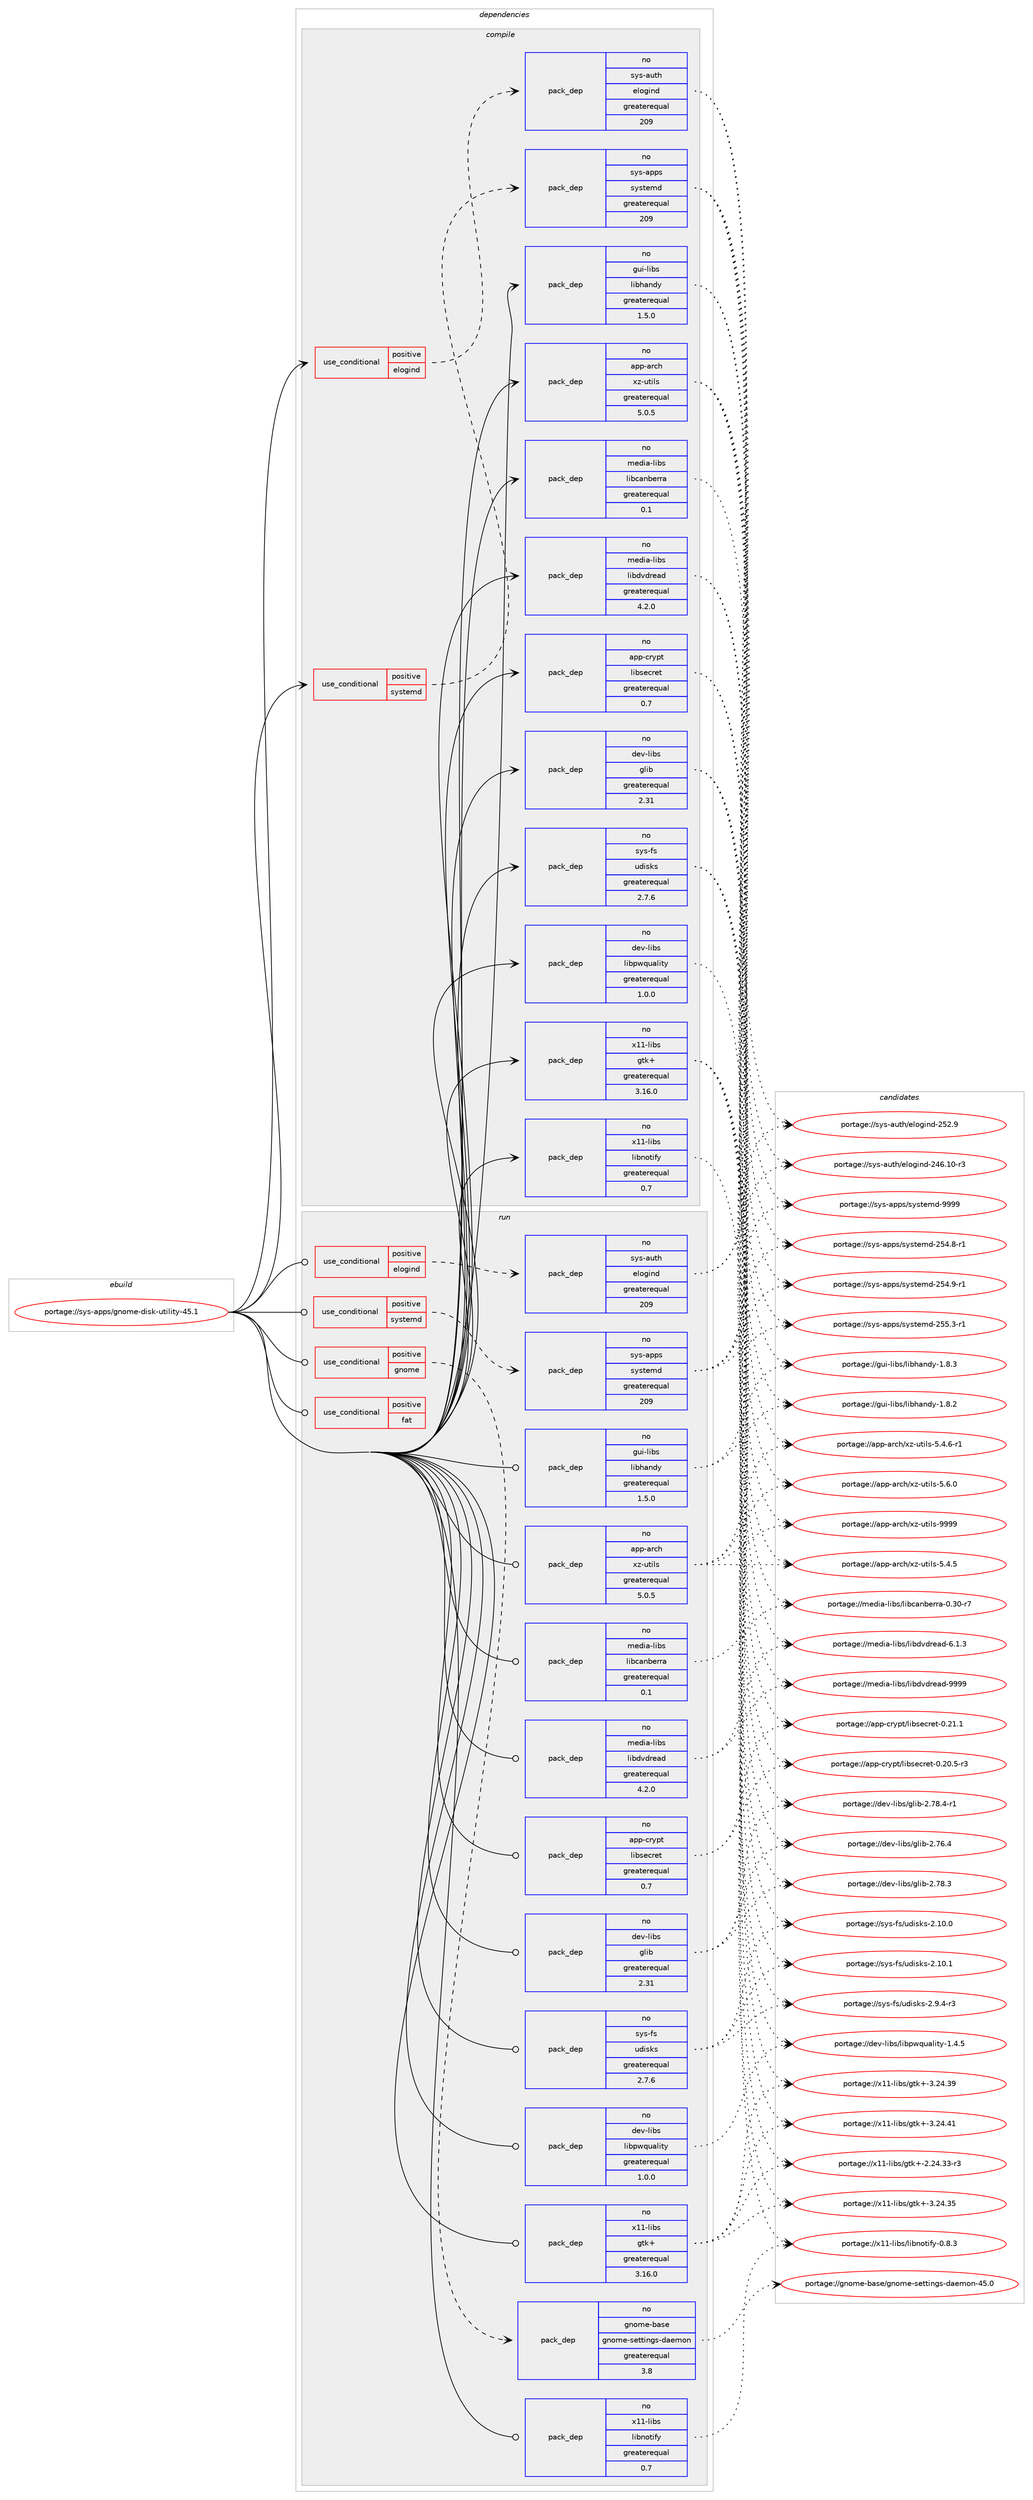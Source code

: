 digraph prolog {

# *************
# Graph options
# *************

newrank=true;
concentrate=true;
compound=true;
graph [rankdir=LR,fontname=Helvetica,fontsize=10,ranksep=1.5];#, ranksep=2.5, nodesep=0.2];
edge  [arrowhead=vee];
node  [fontname=Helvetica,fontsize=10];

# **********
# The ebuild
# **********

subgraph cluster_leftcol {
color=gray;
rank=same;
label=<<i>ebuild</i>>;
id [label="portage://sys-apps/gnome-disk-utility-45.1", color=red, width=4, href="../sys-apps/gnome-disk-utility-45.1.svg"];
}

# ****************
# The dependencies
# ****************

subgraph cluster_midcol {
color=gray;
label=<<i>dependencies</i>>;
subgraph cluster_compile {
fillcolor="#eeeeee";
style=filled;
label=<<i>compile</i>>;
subgraph cond12023 {
dependency17527 [label=<<TABLE BORDER="0" CELLBORDER="1" CELLSPACING="0" CELLPADDING="4"><TR><TD ROWSPAN="3" CELLPADDING="10">use_conditional</TD></TR><TR><TD>positive</TD></TR><TR><TD>elogind</TD></TR></TABLE>>, shape=none, color=red];
subgraph pack5326 {
dependency17528 [label=<<TABLE BORDER="0" CELLBORDER="1" CELLSPACING="0" CELLPADDING="4" WIDTH="220"><TR><TD ROWSPAN="6" CELLPADDING="30">pack_dep</TD></TR><TR><TD WIDTH="110">no</TD></TR><TR><TD>sys-auth</TD></TR><TR><TD>elogind</TD></TR><TR><TD>greaterequal</TD></TR><TR><TD>209</TD></TR></TABLE>>, shape=none, color=blue];
}
dependency17527:e -> dependency17528:w [weight=20,style="dashed",arrowhead="vee"];
}
id:e -> dependency17527:w [weight=20,style="solid",arrowhead="vee"];
subgraph cond12024 {
dependency17529 [label=<<TABLE BORDER="0" CELLBORDER="1" CELLSPACING="0" CELLPADDING="4"><TR><TD ROWSPAN="3" CELLPADDING="10">use_conditional</TD></TR><TR><TD>positive</TD></TR><TR><TD>systemd</TD></TR></TABLE>>, shape=none, color=red];
subgraph pack5327 {
dependency17530 [label=<<TABLE BORDER="0" CELLBORDER="1" CELLSPACING="0" CELLPADDING="4" WIDTH="220"><TR><TD ROWSPAN="6" CELLPADDING="30">pack_dep</TD></TR><TR><TD WIDTH="110">no</TD></TR><TR><TD>sys-apps</TD></TR><TR><TD>systemd</TD></TR><TR><TD>greaterequal</TD></TR><TR><TD>209</TD></TR></TABLE>>, shape=none, color=blue];
}
dependency17529:e -> dependency17530:w [weight=20,style="dashed",arrowhead="vee"];
}
id:e -> dependency17529:w [weight=20,style="solid",arrowhead="vee"];
subgraph pack5328 {
dependency17531 [label=<<TABLE BORDER="0" CELLBORDER="1" CELLSPACING="0" CELLPADDING="4" WIDTH="220"><TR><TD ROWSPAN="6" CELLPADDING="30">pack_dep</TD></TR><TR><TD WIDTH="110">no</TD></TR><TR><TD>app-arch</TD></TR><TR><TD>xz-utils</TD></TR><TR><TD>greaterequal</TD></TR><TR><TD>5.0.5</TD></TR></TABLE>>, shape=none, color=blue];
}
id:e -> dependency17531:w [weight=20,style="solid",arrowhead="vee"];
subgraph pack5329 {
dependency17532 [label=<<TABLE BORDER="0" CELLBORDER="1" CELLSPACING="0" CELLPADDING="4" WIDTH="220"><TR><TD ROWSPAN="6" CELLPADDING="30">pack_dep</TD></TR><TR><TD WIDTH="110">no</TD></TR><TR><TD>app-crypt</TD></TR><TR><TD>libsecret</TD></TR><TR><TD>greaterequal</TD></TR><TR><TD>0.7</TD></TR></TABLE>>, shape=none, color=blue];
}
id:e -> dependency17532:w [weight=20,style="solid",arrowhead="vee"];
subgraph pack5330 {
dependency17533 [label=<<TABLE BORDER="0" CELLBORDER="1" CELLSPACING="0" CELLPADDING="4" WIDTH="220"><TR><TD ROWSPAN="6" CELLPADDING="30">pack_dep</TD></TR><TR><TD WIDTH="110">no</TD></TR><TR><TD>dev-libs</TD></TR><TR><TD>glib</TD></TR><TR><TD>greaterequal</TD></TR><TR><TD>2.31</TD></TR></TABLE>>, shape=none, color=blue];
}
id:e -> dependency17533:w [weight=20,style="solid",arrowhead="vee"];
subgraph pack5331 {
dependency17534 [label=<<TABLE BORDER="0" CELLBORDER="1" CELLSPACING="0" CELLPADDING="4" WIDTH="220"><TR><TD ROWSPAN="6" CELLPADDING="30">pack_dep</TD></TR><TR><TD WIDTH="110">no</TD></TR><TR><TD>dev-libs</TD></TR><TR><TD>libpwquality</TD></TR><TR><TD>greaterequal</TD></TR><TR><TD>1.0.0</TD></TR></TABLE>>, shape=none, color=blue];
}
id:e -> dependency17534:w [weight=20,style="solid",arrowhead="vee"];
subgraph pack5332 {
dependency17535 [label=<<TABLE BORDER="0" CELLBORDER="1" CELLSPACING="0" CELLPADDING="4" WIDTH="220"><TR><TD ROWSPAN="6" CELLPADDING="30">pack_dep</TD></TR><TR><TD WIDTH="110">no</TD></TR><TR><TD>gui-libs</TD></TR><TR><TD>libhandy</TD></TR><TR><TD>greaterequal</TD></TR><TR><TD>1.5.0</TD></TR></TABLE>>, shape=none, color=blue];
}
id:e -> dependency17535:w [weight=20,style="solid",arrowhead="vee"];
subgraph pack5333 {
dependency17536 [label=<<TABLE BORDER="0" CELLBORDER="1" CELLSPACING="0" CELLPADDING="4" WIDTH="220"><TR><TD ROWSPAN="6" CELLPADDING="30">pack_dep</TD></TR><TR><TD WIDTH="110">no</TD></TR><TR><TD>media-libs</TD></TR><TR><TD>libcanberra</TD></TR><TR><TD>greaterequal</TD></TR><TR><TD>0.1</TD></TR></TABLE>>, shape=none, color=blue];
}
id:e -> dependency17536:w [weight=20,style="solid",arrowhead="vee"];
subgraph pack5334 {
dependency17537 [label=<<TABLE BORDER="0" CELLBORDER="1" CELLSPACING="0" CELLPADDING="4" WIDTH="220"><TR><TD ROWSPAN="6" CELLPADDING="30">pack_dep</TD></TR><TR><TD WIDTH="110">no</TD></TR><TR><TD>media-libs</TD></TR><TR><TD>libdvdread</TD></TR><TR><TD>greaterequal</TD></TR><TR><TD>4.2.0</TD></TR></TABLE>>, shape=none, color=blue];
}
id:e -> dependency17537:w [weight=20,style="solid",arrowhead="vee"];
subgraph pack5335 {
dependency17538 [label=<<TABLE BORDER="0" CELLBORDER="1" CELLSPACING="0" CELLPADDING="4" WIDTH="220"><TR><TD ROWSPAN="6" CELLPADDING="30">pack_dep</TD></TR><TR><TD WIDTH="110">no</TD></TR><TR><TD>sys-fs</TD></TR><TR><TD>udisks</TD></TR><TR><TD>greaterequal</TD></TR><TR><TD>2.7.6</TD></TR></TABLE>>, shape=none, color=blue];
}
id:e -> dependency17538:w [weight=20,style="solid",arrowhead="vee"];
subgraph pack5336 {
dependency17539 [label=<<TABLE BORDER="0" CELLBORDER="1" CELLSPACING="0" CELLPADDING="4" WIDTH="220"><TR><TD ROWSPAN="6" CELLPADDING="30">pack_dep</TD></TR><TR><TD WIDTH="110">no</TD></TR><TR><TD>x11-libs</TD></TR><TR><TD>gtk+</TD></TR><TR><TD>greaterequal</TD></TR><TR><TD>3.16.0</TD></TR></TABLE>>, shape=none, color=blue];
}
id:e -> dependency17539:w [weight=20,style="solid",arrowhead="vee"];
subgraph pack5337 {
dependency17540 [label=<<TABLE BORDER="0" CELLBORDER="1" CELLSPACING="0" CELLPADDING="4" WIDTH="220"><TR><TD ROWSPAN="6" CELLPADDING="30">pack_dep</TD></TR><TR><TD WIDTH="110">no</TD></TR><TR><TD>x11-libs</TD></TR><TR><TD>libnotify</TD></TR><TR><TD>greaterequal</TD></TR><TR><TD>0.7</TD></TR></TABLE>>, shape=none, color=blue];
}
id:e -> dependency17540:w [weight=20,style="solid",arrowhead="vee"];
}
subgraph cluster_compileandrun {
fillcolor="#eeeeee";
style=filled;
label=<<i>compile and run</i>>;
}
subgraph cluster_run {
fillcolor="#eeeeee";
style=filled;
label=<<i>run</i>>;
subgraph cond12025 {
dependency17541 [label=<<TABLE BORDER="0" CELLBORDER="1" CELLSPACING="0" CELLPADDING="4"><TR><TD ROWSPAN="3" CELLPADDING="10">use_conditional</TD></TR><TR><TD>positive</TD></TR><TR><TD>elogind</TD></TR></TABLE>>, shape=none, color=red];
subgraph pack5338 {
dependency17542 [label=<<TABLE BORDER="0" CELLBORDER="1" CELLSPACING="0" CELLPADDING="4" WIDTH="220"><TR><TD ROWSPAN="6" CELLPADDING="30">pack_dep</TD></TR><TR><TD WIDTH="110">no</TD></TR><TR><TD>sys-auth</TD></TR><TR><TD>elogind</TD></TR><TR><TD>greaterequal</TD></TR><TR><TD>209</TD></TR></TABLE>>, shape=none, color=blue];
}
dependency17541:e -> dependency17542:w [weight=20,style="dashed",arrowhead="vee"];
}
id:e -> dependency17541:w [weight=20,style="solid",arrowhead="odot"];
subgraph cond12026 {
dependency17543 [label=<<TABLE BORDER="0" CELLBORDER="1" CELLSPACING="0" CELLPADDING="4"><TR><TD ROWSPAN="3" CELLPADDING="10">use_conditional</TD></TR><TR><TD>positive</TD></TR><TR><TD>fat</TD></TR></TABLE>>, shape=none, color=red];
# *** BEGIN UNKNOWN DEPENDENCY TYPE (TODO) ***
# dependency17543 -> package_dependency(portage://sys-apps/gnome-disk-utility-45.1,run,no,sys-fs,dosfstools,none,[,,],[],[])
# *** END UNKNOWN DEPENDENCY TYPE (TODO) ***

}
id:e -> dependency17543:w [weight=20,style="solid",arrowhead="odot"];
subgraph cond12027 {
dependency17544 [label=<<TABLE BORDER="0" CELLBORDER="1" CELLSPACING="0" CELLPADDING="4"><TR><TD ROWSPAN="3" CELLPADDING="10">use_conditional</TD></TR><TR><TD>positive</TD></TR><TR><TD>gnome</TD></TR></TABLE>>, shape=none, color=red];
subgraph pack5339 {
dependency17545 [label=<<TABLE BORDER="0" CELLBORDER="1" CELLSPACING="0" CELLPADDING="4" WIDTH="220"><TR><TD ROWSPAN="6" CELLPADDING="30">pack_dep</TD></TR><TR><TD WIDTH="110">no</TD></TR><TR><TD>gnome-base</TD></TR><TR><TD>gnome-settings-daemon</TD></TR><TR><TD>greaterequal</TD></TR><TR><TD>3.8</TD></TR></TABLE>>, shape=none, color=blue];
}
dependency17544:e -> dependency17545:w [weight=20,style="dashed",arrowhead="vee"];
}
id:e -> dependency17544:w [weight=20,style="solid",arrowhead="odot"];
subgraph cond12028 {
dependency17546 [label=<<TABLE BORDER="0" CELLBORDER="1" CELLSPACING="0" CELLPADDING="4"><TR><TD ROWSPAN="3" CELLPADDING="10">use_conditional</TD></TR><TR><TD>positive</TD></TR><TR><TD>systemd</TD></TR></TABLE>>, shape=none, color=red];
subgraph pack5340 {
dependency17547 [label=<<TABLE BORDER="0" CELLBORDER="1" CELLSPACING="0" CELLPADDING="4" WIDTH="220"><TR><TD ROWSPAN="6" CELLPADDING="30">pack_dep</TD></TR><TR><TD WIDTH="110">no</TD></TR><TR><TD>sys-apps</TD></TR><TR><TD>systemd</TD></TR><TR><TD>greaterequal</TD></TR><TR><TD>209</TD></TR></TABLE>>, shape=none, color=blue];
}
dependency17546:e -> dependency17547:w [weight=20,style="dashed",arrowhead="vee"];
}
id:e -> dependency17546:w [weight=20,style="solid",arrowhead="odot"];
subgraph pack5341 {
dependency17548 [label=<<TABLE BORDER="0" CELLBORDER="1" CELLSPACING="0" CELLPADDING="4" WIDTH="220"><TR><TD ROWSPAN="6" CELLPADDING="30">pack_dep</TD></TR><TR><TD WIDTH="110">no</TD></TR><TR><TD>app-arch</TD></TR><TR><TD>xz-utils</TD></TR><TR><TD>greaterequal</TD></TR><TR><TD>5.0.5</TD></TR></TABLE>>, shape=none, color=blue];
}
id:e -> dependency17548:w [weight=20,style="solid",arrowhead="odot"];
subgraph pack5342 {
dependency17549 [label=<<TABLE BORDER="0" CELLBORDER="1" CELLSPACING="0" CELLPADDING="4" WIDTH="220"><TR><TD ROWSPAN="6" CELLPADDING="30">pack_dep</TD></TR><TR><TD WIDTH="110">no</TD></TR><TR><TD>app-crypt</TD></TR><TR><TD>libsecret</TD></TR><TR><TD>greaterequal</TD></TR><TR><TD>0.7</TD></TR></TABLE>>, shape=none, color=blue];
}
id:e -> dependency17549:w [weight=20,style="solid",arrowhead="odot"];
subgraph pack5343 {
dependency17550 [label=<<TABLE BORDER="0" CELLBORDER="1" CELLSPACING="0" CELLPADDING="4" WIDTH="220"><TR><TD ROWSPAN="6" CELLPADDING="30">pack_dep</TD></TR><TR><TD WIDTH="110">no</TD></TR><TR><TD>dev-libs</TD></TR><TR><TD>glib</TD></TR><TR><TD>greaterequal</TD></TR><TR><TD>2.31</TD></TR></TABLE>>, shape=none, color=blue];
}
id:e -> dependency17550:w [weight=20,style="solid",arrowhead="odot"];
subgraph pack5344 {
dependency17551 [label=<<TABLE BORDER="0" CELLBORDER="1" CELLSPACING="0" CELLPADDING="4" WIDTH="220"><TR><TD ROWSPAN="6" CELLPADDING="30">pack_dep</TD></TR><TR><TD WIDTH="110">no</TD></TR><TR><TD>dev-libs</TD></TR><TR><TD>libpwquality</TD></TR><TR><TD>greaterequal</TD></TR><TR><TD>1.0.0</TD></TR></TABLE>>, shape=none, color=blue];
}
id:e -> dependency17551:w [weight=20,style="solid",arrowhead="odot"];
subgraph pack5345 {
dependency17552 [label=<<TABLE BORDER="0" CELLBORDER="1" CELLSPACING="0" CELLPADDING="4" WIDTH="220"><TR><TD ROWSPAN="6" CELLPADDING="30">pack_dep</TD></TR><TR><TD WIDTH="110">no</TD></TR><TR><TD>gui-libs</TD></TR><TR><TD>libhandy</TD></TR><TR><TD>greaterequal</TD></TR><TR><TD>1.5.0</TD></TR></TABLE>>, shape=none, color=blue];
}
id:e -> dependency17552:w [weight=20,style="solid",arrowhead="odot"];
subgraph pack5346 {
dependency17553 [label=<<TABLE BORDER="0" CELLBORDER="1" CELLSPACING="0" CELLPADDING="4" WIDTH="220"><TR><TD ROWSPAN="6" CELLPADDING="30">pack_dep</TD></TR><TR><TD WIDTH="110">no</TD></TR><TR><TD>media-libs</TD></TR><TR><TD>libcanberra</TD></TR><TR><TD>greaterequal</TD></TR><TR><TD>0.1</TD></TR></TABLE>>, shape=none, color=blue];
}
id:e -> dependency17553:w [weight=20,style="solid",arrowhead="odot"];
subgraph pack5347 {
dependency17554 [label=<<TABLE BORDER="0" CELLBORDER="1" CELLSPACING="0" CELLPADDING="4" WIDTH="220"><TR><TD ROWSPAN="6" CELLPADDING="30">pack_dep</TD></TR><TR><TD WIDTH="110">no</TD></TR><TR><TD>media-libs</TD></TR><TR><TD>libdvdread</TD></TR><TR><TD>greaterequal</TD></TR><TR><TD>4.2.0</TD></TR></TABLE>>, shape=none, color=blue];
}
id:e -> dependency17554:w [weight=20,style="solid",arrowhead="odot"];
subgraph pack5348 {
dependency17555 [label=<<TABLE BORDER="0" CELLBORDER="1" CELLSPACING="0" CELLPADDING="4" WIDTH="220"><TR><TD ROWSPAN="6" CELLPADDING="30">pack_dep</TD></TR><TR><TD WIDTH="110">no</TD></TR><TR><TD>sys-fs</TD></TR><TR><TD>udisks</TD></TR><TR><TD>greaterequal</TD></TR><TR><TD>2.7.6</TD></TR></TABLE>>, shape=none, color=blue];
}
id:e -> dependency17555:w [weight=20,style="solid",arrowhead="odot"];
subgraph pack5349 {
dependency17556 [label=<<TABLE BORDER="0" CELLBORDER="1" CELLSPACING="0" CELLPADDING="4" WIDTH="220"><TR><TD ROWSPAN="6" CELLPADDING="30">pack_dep</TD></TR><TR><TD WIDTH="110">no</TD></TR><TR><TD>x11-libs</TD></TR><TR><TD>gtk+</TD></TR><TR><TD>greaterequal</TD></TR><TR><TD>3.16.0</TD></TR></TABLE>>, shape=none, color=blue];
}
id:e -> dependency17556:w [weight=20,style="solid",arrowhead="odot"];
subgraph pack5350 {
dependency17557 [label=<<TABLE BORDER="0" CELLBORDER="1" CELLSPACING="0" CELLPADDING="4" WIDTH="220"><TR><TD ROWSPAN="6" CELLPADDING="30">pack_dep</TD></TR><TR><TD WIDTH="110">no</TD></TR><TR><TD>x11-libs</TD></TR><TR><TD>libnotify</TD></TR><TR><TD>greaterequal</TD></TR><TR><TD>0.7</TD></TR></TABLE>>, shape=none, color=blue];
}
id:e -> dependency17557:w [weight=20,style="solid",arrowhead="odot"];
# *** BEGIN UNKNOWN DEPENDENCY TYPE (TODO) ***
# id -> package_dependency(portage://sys-apps/gnome-disk-utility-45.1,run,no,x11-themes,adwaita-icon-theme,none,[,,],[],[])
# *** END UNKNOWN DEPENDENCY TYPE (TODO) ***

}
}

# **************
# The candidates
# **************

subgraph cluster_choices {
rank=same;
color=gray;
label=<<i>candidates</i>>;

subgraph choice5326 {
color=black;
nodesep=1;
choice115121115459711711610447101108111103105110100455052544649484511451 [label="portage://sys-auth/elogind-246.10-r3", color=red, width=4,href="../sys-auth/elogind-246.10-r3.svg"];
choice115121115459711711610447101108111103105110100455053504657 [label="portage://sys-auth/elogind-252.9", color=red, width=4,href="../sys-auth/elogind-252.9.svg"];
dependency17528:e -> choice115121115459711711610447101108111103105110100455052544649484511451:w [style=dotted,weight="100"];
dependency17528:e -> choice115121115459711711610447101108111103105110100455053504657:w [style=dotted,weight="100"];
}
subgraph choice5327 {
color=black;
nodesep=1;
choice1151211154597112112115471151211151161011091004550535246564511449 [label="portage://sys-apps/systemd-254.8-r1", color=red, width=4,href="../sys-apps/systemd-254.8-r1.svg"];
choice1151211154597112112115471151211151161011091004550535246574511449 [label="portage://sys-apps/systemd-254.9-r1", color=red, width=4,href="../sys-apps/systemd-254.9-r1.svg"];
choice1151211154597112112115471151211151161011091004550535346514511449 [label="portage://sys-apps/systemd-255.3-r1", color=red, width=4,href="../sys-apps/systemd-255.3-r1.svg"];
choice1151211154597112112115471151211151161011091004557575757 [label="portage://sys-apps/systemd-9999", color=red, width=4,href="../sys-apps/systemd-9999.svg"];
dependency17530:e -> choice1151211154597112112115471151211151161011091004550535246564511449:w [style=dotted,weight="100"];
dependency17530:e -> choice1151211154597112112115471151211151161011091004550535246574511449:w [style=dotted,weight="100"];
dependency17530:e -> choice1151211154597112112115471151211151161011091004550535346514511449:w [style=dotted,weight="100"];
dependency17530:e -> choice1151211154597112112115471151211151161011091004557575757:w [style=dotted,weight="100"];
}
subgraph choice5328 {
color=black;
nodesep=1;
choice971121124597114991044712012245117116105108115455346524653 [label="portage://app-arch/xz-utils-5.4.5", color=red, width=4,href="../app-arch/xz-utils-5.4.5.svg"];
choice9711211245971149910447120122451171161051081154553465246544511449 [label="portage://app-arch/xz-utils-5.4.6-r1", color=red, width=4,href="../app-arch/xz-utils-5.4.6-r1.svg"];
choice971121124597114991044712012245117116105108115455346544648 [label="portage://app-arch/xz-utils-5.6.0", color=red, width=4,href="../app-arch/xz-utils-5.6.0.svg"];
choice9711211245971149910447120122451171161051081154557575757 [label="portage://app-arch/xz-utils-9999", color=red, width=4,href="../app-arch/xz-utils-9999.svg"];
dependency17531:e -> choice971121124597114991044712012245117116105108115455346524653:w [style=dotted,weight="100"];
dependency17531:e -> choice9711211245971149910447120122451171161051081154553465246544511449:w [style=dotted,weight="100"];
dependency17531:e -> choice971121124597114991044712012245117116105108115455346544648:w [style=dotted,weight="100"];
dependency17531:e -> choice9711211245971149910447120122451171161051081154557575757:w [style=dotted,weight="100"];
}
subgraph choice5329 {
color=black;
nodesep=1;
choice971121124599114121112116471081059811510199114101116454846504846534511451 [label="portage://app-crypt/libsecret-0.20.5-r3", color=red, width=4,href="../app-crypt/libsecret-0.20.5-r3.svg"];
choice97112112459911412111211647108105981151019911410111645484650494649 [label="portage://app-crypt/libsecret-0.21.1", color=red, width=4,href="../app-crypt/libsecret-0.21.1.svg"];
dependency17532:e -> choice971121124599114121112116471081059811510199114101116454846504846534511451:w [style=dotted,weight="100"];
dependency17532:e -> choice97112112459911412111211647108105981151019911410111645484650494649:w [style=dotted,weight="100"];
}
subgraph choice5330 {
color=black;
nodesep=1;
choice1001011184510810598115471031081059845504655544652 [label="portage://dev-libs/glib-2.76.4", color=red, width=4,href="../dev-libs/glib-2.76.4.svg"];
choice1001011184510810598115471031081059845504655564651 [label="portage://dev-libs/glib-2.78.3", color=red, width=4,href="../dev-libs/glib-2.78.3.svg"];
choice10010111845108105981154710310810598455046555646524511449 [label="portage://dev-libs/glib-2.78.4-r1", color=red, width=4,href="../dev-libs/glib-2.78.4-r1.svg"];
dependency17533:e -> choice1001011184510810598115471031081059845504655544652:w [style=dotted,weight="100"];
dependency17533:e -> choice1001011184510810598115471031081059845504655564651:w [style=dotted,weight="100"];
dependency17533:e -> choice10010111845108105981154710310810598455046555646524511449:w [style=dotted,weight="100"];
}
subgraph choice5331 {
color=black;
nodesep=1;
choice1001011184510810598115471081059811211911311797108105116121454946524653 [label="portage://dev-libs/libpwquality-1.4.5", color=red, width=4,href="../dev-libs/libpwquality-1.4.5.svg"];
dependency17534:e -> choice1001011184510810598115471081059811211911311797108105116121454946524653:w [style=dotted,weight="100"];
}
subgraph choice5332 {
color=black;
nodesep=1;
choice1031171054510810598115471081059810497110100121454946564650 [label="portage://gui-libs/libhandy-1.8.2", color=red, width=4,href="../gui-libs/libhandy-1.8.2.svg"];
choice1031171054510810598115471081059810497110100121454946564651 [label="portage://gui-libs/libhandy-1.8.3", color=red, width=4,href="../gui-libs/libhandy-1.8.3.svg"];
dependency17535:e -> choice1031171054510810598115471081059810497110100121454946564650:w [style=dotted,weight="100"];
dependency17535:e -> choice1031171054510810598115471081059810497110100121454946564651:w [style=dotted,weight="100"];
}
subgraph choice5333 {
color=black;
nodesep=1;
choice10910110010597451081059811547108105989997110981011141149745484651484511455 [label="portage://media-libs/libcanberra-0.30-r7", color=red, width=4,href="../media-libs/libcanberra-0.30-r7.svg"];
dependency17536:e -> choice10910110010597451081059811547108105989997110981011141149745484651484511455:w [style=dotted,weight="100"];
}
subgraph choice5334 {
color=black;
nodesep=1;
choice109101100105974510810598115471081059810011810011410197100455446494651 [label="portage://media-libs/libdvdread-6.1.3", color=red, width=4,href="../media-libs/libdvdread-6.1.3.svg"];
choice1091011001059745108105981154710810598100118100114101971004557575757 [label="portage://media-libs/libdvdread-9999", color=red, width=4,href="../media-libs/libdvdread-9999.svg"];
dependency17537:e -> choice109101100105974510810598115471081059810011810011410197100455446494651:w [style=dotted,weight="100"];
dependency17537:e -> choice1091011001059745108105981154710810598100118100114101971004557575757:w [style=dotted,weight="100"];
}
subgraph choice5335 {
color=black;
nodesep=1;
choice115121115451021154711710010511510711545504649484648 [label="portage://sys-fs/udisks-2.10.0", color=red, width=4,href="../sys-fs/udisks-2.10.0.svg"];
choice115121115451021154711710010511510711545504649484649 [label="portage://sys-fs/udisks-2.10.1", color=red, width=4,href="../sys-fs/udisks-2.10.1.svg"];
choice11512111545102115471171001051151071154550465746524511451 [label="portage://sys-fs/udisks-2.9.4-r3", color=red, width=4,href="../sys-fs/udisks-2.9.4-r3.svg"];
dependency17538:e -> choice115121115451021154711710010511510711545504649484648:w [style=dotted,weight="100"];
dependency17538:e -> choice115121115451021154711710010511510711545504649484649:w [style=dotted,weight="100"];
dependency17538:e -> choice11512111545102115471171001051151071154550465746524511451:w [style=dotted,weight="100"];
}
subgraph choice5336 {
color=black;
nodesep=1;
choice12049494510810598115471031161074345504650524651514511451 [label="portage://x11-libs/gtk+-2.24.33-r3", color=red, width=4,href="../x11-libs/gtk+-2.24.33-r3.svg"];
choice1204949451081059811547103116107434551465052465153 [label="portage://x11-libs/gtk+-3.24.35", color=red, width=4,href="../x11-libs/gtk+-3.24.35.svg"];
choice1204949451081059811547103116107434551465052465157 [label="portage://x11-libs/gtk+-3.24.39", color=red, width=4,href="../x11-libs/gtk+-3.24.39.svg"];
choice1204949451081059811547103116107434551465052465249 [label="portage://x11-libs/gtk+-3.24.41", color=red, width=4,href="../x11-libs/gtk+-3.24.41.svg"];
dependency17539:e -> choice12049494510810598115471031161074345504650524651514511451:w [style=dotted,weight="100"];
dependency17539:e -> choice1204949451081059811547103116107434551465052465153:w [style=dotted,weight="100"];
dependency17539:e -> choice1204949451081059811547103116107434551465052465157:w [style=dotted,weight="100"];
dependency17539:e -> choice1204949451081059811547103116107434551465052465249:w [style=dotted,weight="100"];
}
subgraph choice5337 {
color=black;
nodesep=1;
choice120494945108105981154710810598110111116105102121454846564651 [label="portage://x11-libs/libnotify-0.8.3", color=red, width=4,href="../x11-libs/libnotify-0.8.3.svg"];
dependency17540:e -> choice120494945108105981154710810598110111116105102121454846564651:w [style=dotted,weight="100"];
}
subgraph choice5338 {
color=black;
nodesep=1;
choice115121115459711711610447101108111103105110100455052544649484511451 [label="portage://sys-auth/elogind-246.10-r3", color=red, width=4,href="../sys-auth/elogind-246.10-r3.svg"];
choice115121115459711711610447101108111103105110100455053504657 [label="portage://sys-auth/elogind-252.9", color=red, width=4,href="../sys-auth/elogind-252.9.svg"];
dependency17542:e -> choice115121115459711711610447101108111103105110100455052544649484511451:w [style=dotted,weight="100"];
dependency17542:e -> choice115121115459711711610447101108111103105110100455053504657:w [style=dotted,weight="100"];
}
subgraph choice5339 {
color=black;
nodesep=1;
choice103110111109101459897115101471031101111091014511510111611610511010311545100971011091111104552534648 [label="portage://gnome-base/gnome-settings-daemon-45.0", color=red, width=4,href="../gnome-base/gnome-settings-daemon-45.0.svg"];
dependency17545:e -> choice103110111109101459897115101471031101111091014511510111611610511010311545100971011091111104552534648:w [style=dotted,weight="100"];
}
subgraph choice5340 {
color=black;
nodesep=1;
choice1151211154597112112115471151211151161011091004550535246564511449 [label="portage://sys-apps/systemd-254.8-r1", color=red, width=4,href="../sys-apps/systemd-254.8-r1.svg"];
choice1151211154597112112115471151211151161011091004550535246574511449 [label="portage://sys-apps/systemd-254.9-r1", color=red, width=4,href="../sys-apps/systemd-254.9-r1.svg"];
choice1151211154597112112115471151211151161011091004550535346514511449 [label="portage://sys-apps/systemd-255.3-r1", color=red, width=4,href="../sys-apps/systemd-255.3-r1.svg"];
choice1151211154597112112115471151211151161011091004557575757 [label="portage://sys-apps/systemd-9999", color=red, width=4,href="../sys-apps/systemd-9999.svg"];
dependency17547:e -> choice1151211154597112112115471151211151161011091004550535246564511449:w [style=dotted,weight="100"];
dependency17547:e -> choice1151211154597112112115471151211151161011091004550535246574511449:w [style=dotted,weight="100"];
dependency17547:e -> choice1151211154597112112115471151211151161011091004550535346514511449:w [style=dotted,weight="100"];
dependency17547:e -> choice1151211154597112112115471151211151161011091004557575757:w [style=dotted,weight="100"];
}
subgraph choice5341 {
color=black;
nodesep=1;
choice971121124597114991044712012245117116105108115455346524653 [label="portage://app-arch/xz-utils-5.4.5", color=red, width=4,href="../app-arch/xz-utils-5.4.5.svg"];
choice9711211245971149910447120122451171161051081154553465246544511449 [label="portage://app-arch/xz-utils-5.4.6-r1", color=red, width=4,href="../app-arch/xz-utils-5.4.6-r1.svg"];
choice971121124597114991044712012245117116105108115455346544648 [label="portage://app-arch/xz-utils-5.6.0", color=red, width=4,href="../app-arch/xz-utils-5.6.0.svg"];
choice9711211245971149910447120122451171161051081154557575757 [label="portage://app-arch/xz-utils-9999", color=red, width=4,href="../app-arch/xz-utils-9999.svg"];
dependency17548:e -> choice971121124597114991044712012245117116105108115455346524653:w [style=dotted,weight="100"];
dependency17548:e -> choice9711211245971149910447120122451171161051081154553465246544511449:w [style=dotted,weight="100"];
dependency17548:e -> choice971121124597114991044712012245117116105108115455346544648:w [style=dotted,weight="100"];
dependency17548:e -> choice9711211245971149910447120122451171161051081154557575757:w [style=dotted,weight="100"];
}
subgraph choice5342 {
color=black;
nodesep=1;
choice971121124599114121112116471081059811510199114101116454846504846534511451 [label="portage://app-crypt/libsecret-0.20.5-r3", color=red, width=4,href="../app-crypt/libsecret-0.20.5-r3.svg"];
choice97112112459911412111211647108105981151019911410111645484650494649 [label="portage://app-crypt/libsecret-0.21.1", color=red, width=4,href="../app-crypt/libsecret-0.21.1.svg"];
dependency17549:e -> choice971121124599114121112116471081059811510199114101116454846504846534511451:w [style=dotted,weight="100"];
dependency17549:e -> choice97112112459911412111211647108105981151019911410111645484650494649:w [style=dotted,weight="100"];
}
subgraph choice5343 {
color=black;
nodesep=1;
choice1001011184510810598115471031081059845504655544652 [label="portage://dev-libs/glib-2.76.4", color=red, width=4,href="../dev-libs/glib-2.76.4.svg"];
choice1001011184510810598115471031081059845504655564651 [label="portage://dev-libs/glib-2.78.3", color=red, width=4,href="../dev-libs/glib-2.78.3.svg"];
choice10010111845108105981154710310810598455046555646524511449 [label="portage://dev-libs/glib-2.78.4-r1", color=red, width=4,href="../dev-libs/glib-2.78.4-r1.svg"];
dependency17550:e -> choice1001011184510810598115471031081059845504655544652:w [style=dotted,weight="100"];
dependency17550:e -> choice1001011184510810598115471031081059845504655564651:w [style=dotted,weight="100"];
dependency17550:e -> choice10010111845108105981154710310810598455046555646524511449:w [style=dotted,weight="100"];
}
subgraph choice5344 {
color=black;
nodesep=1;
choice1001011184510810598115471081059811211911311797108105116121454946524653 [label="portage://dev-libs/libpwquality-1.4.5", color=red, width=4,href="../dev-libs/libpwquality-1.4.5.svg"];
dependency17551:e -> choice1001011184510810598115471081059811211911311797108105116121454946524653:w [style=dotted,weight="100"];
}
subgraph choice5345 {
color=black;
nodesep=1;
choice1031171054510810598115471081059810497110100121454946564650 [label="portage://gui-libs/libhandy-1.8.2", color=red, width=4,href="../gui-libs/libhandy-1.8.2.svg"];
choice1031171054510810598115471081059810497110100121454946564651 [label="portage://gui-libs/libhandy-1.8.3", color=red, width=4,href="../gui-libs/libhandy-1.8.3.svg"];
dependency17552:e -> choice1031171054510810598115471081059810497110100121454946564650:w [style=dotted,weight="100"];
dependency17552:e -> choice1031171054510810598115471081059810497110100121454946564651:w [style=dotted,weight="100"];
}
subgraph choice5346 {
color=black;
nodesep=1;
choice10910110010597451081059811547108105989997110981011141149745484651484511455 [label="portage://media-libs/libcanberra-0.30-r7", color=red, width=4,href="../media-libs/libcanberra-0.30-r7.svg"];
dependency17553:e -> choice10910110010597451081059811547108105989997110981011141149745484651484511455:w [style=dotted,weight="100"];
}
subgraph choice5347 {
color=black;
nodesep=1;
choice109101100105974510810598115471081059810011810011410197100455446494651 [label="portage://media-libs/libdvdread-6.1.3", color=red, width=4,href="../media-libs/libdvdread-6.1.3.svg"];
choice1091011001059745108105981154710810598100118100114101971004557575757 [label="portage://media-libs/libdvdread-9999", color=red, width=4,href="../media-libs/libdvdread-9999.svg"];
dependency17554:e -> choice109101100105974510810598115471081059810011810011410197100455446494651:w [style=dotted,weight="100"];
dependency17554:e -> choice1091011001059745108105981154710810598100118100114101971004557575757:w [style=dotted,weight="100"];
}
subgraph choice5348 {
color=black;
nodesep=1;
choice115121115451021154711710010511510711545504649484648 [label="portage://sys-fs/udisks-2.10.0", color=red, width=4,href="../sys-fs/udisks-2.10.0.svg"];
choice115121115451021154711710010511510711545504649484649 [label="portage://sys-fs/udisks-2.10.1", color=red, width=4,href="../sys-fs/udisks-2.10.1.svg"];
choice11512111545102115471171001051151071154550465746524511451 [label="portage://sys-fs/udisks-2.9.4-r3", color=red, width=4,href="../sys-fs/udisks-2.9.4-r3.svg"];
dependency17555:e -> choice115121115451021154711710010511510711545504649484648:w [style=dotted,weight="100"];
dependency17555:e -> choice115121115451021154711710010511510711545504649484649:w [style=dotted,weight="100"];
dependency17555:e -> choice11512111545102115471171001051151071154550465746524511451:w [style=dotted,weight="100"];
}
subgraph choice5349 {
color=black;
nodesep=1;
choice12049494510810598115471031161074345504650524651514511451 [label="portage://x11-libs/gtk+-2.24.33-r3", color=red, width=4,href="../x11-libs/gtk+-2.24.33-r3.svg"];
choice1204949451081059811547103116107434551465052465153 [label="portage://x11-libs/gtk+-3.24.35", color=red, width=4,href="../x11-libs/gtk+-3.24.35.svg"];
choice1204949451081059811547103116107434551465052465157 [label="portage://x11-libs/gtk+-3.24.39", color=red, width=4,href="../x11-libs/gtk+-3.24.39.svg"];
choice1204949451081059811547103116107434551465052465249 [label="portage://x11-libs/gtk+-3.24.41", color=red, width=4,href="../x11-libs/gtk+-3.24.41.svg"];
dependency17556:e -> choice12049494510810598115471031161074345504650524651514511451:w [style=dotted,weight="100"];
dependency17556:e -> choice1204949451081059811547103116107434551465052465153:w [style=dotted,weight="100"];
dependency17556:e -> choice1204949451081059811547103116107434551465052465157:w [style=dotted,weight="100"];
dependency17556:e -> choice1204949451081059811547103116107434551465052465249:w [style=dotted,weight="100"];
}
subgraph choice5350 {
color=black;
nodesep=1;
choice120494945108105981154710810598110111116105102121454846564651 [label="portage://x11-libs/libnotify-0.8.3", color=red, width=4,href="../x11-libs/libnotify-0.8.3.svg"];
dependency17557:e -> choice120494945108105981154710810598110111116105102121454846564651:w [style=dotted,weight="100"];
}
}

}
